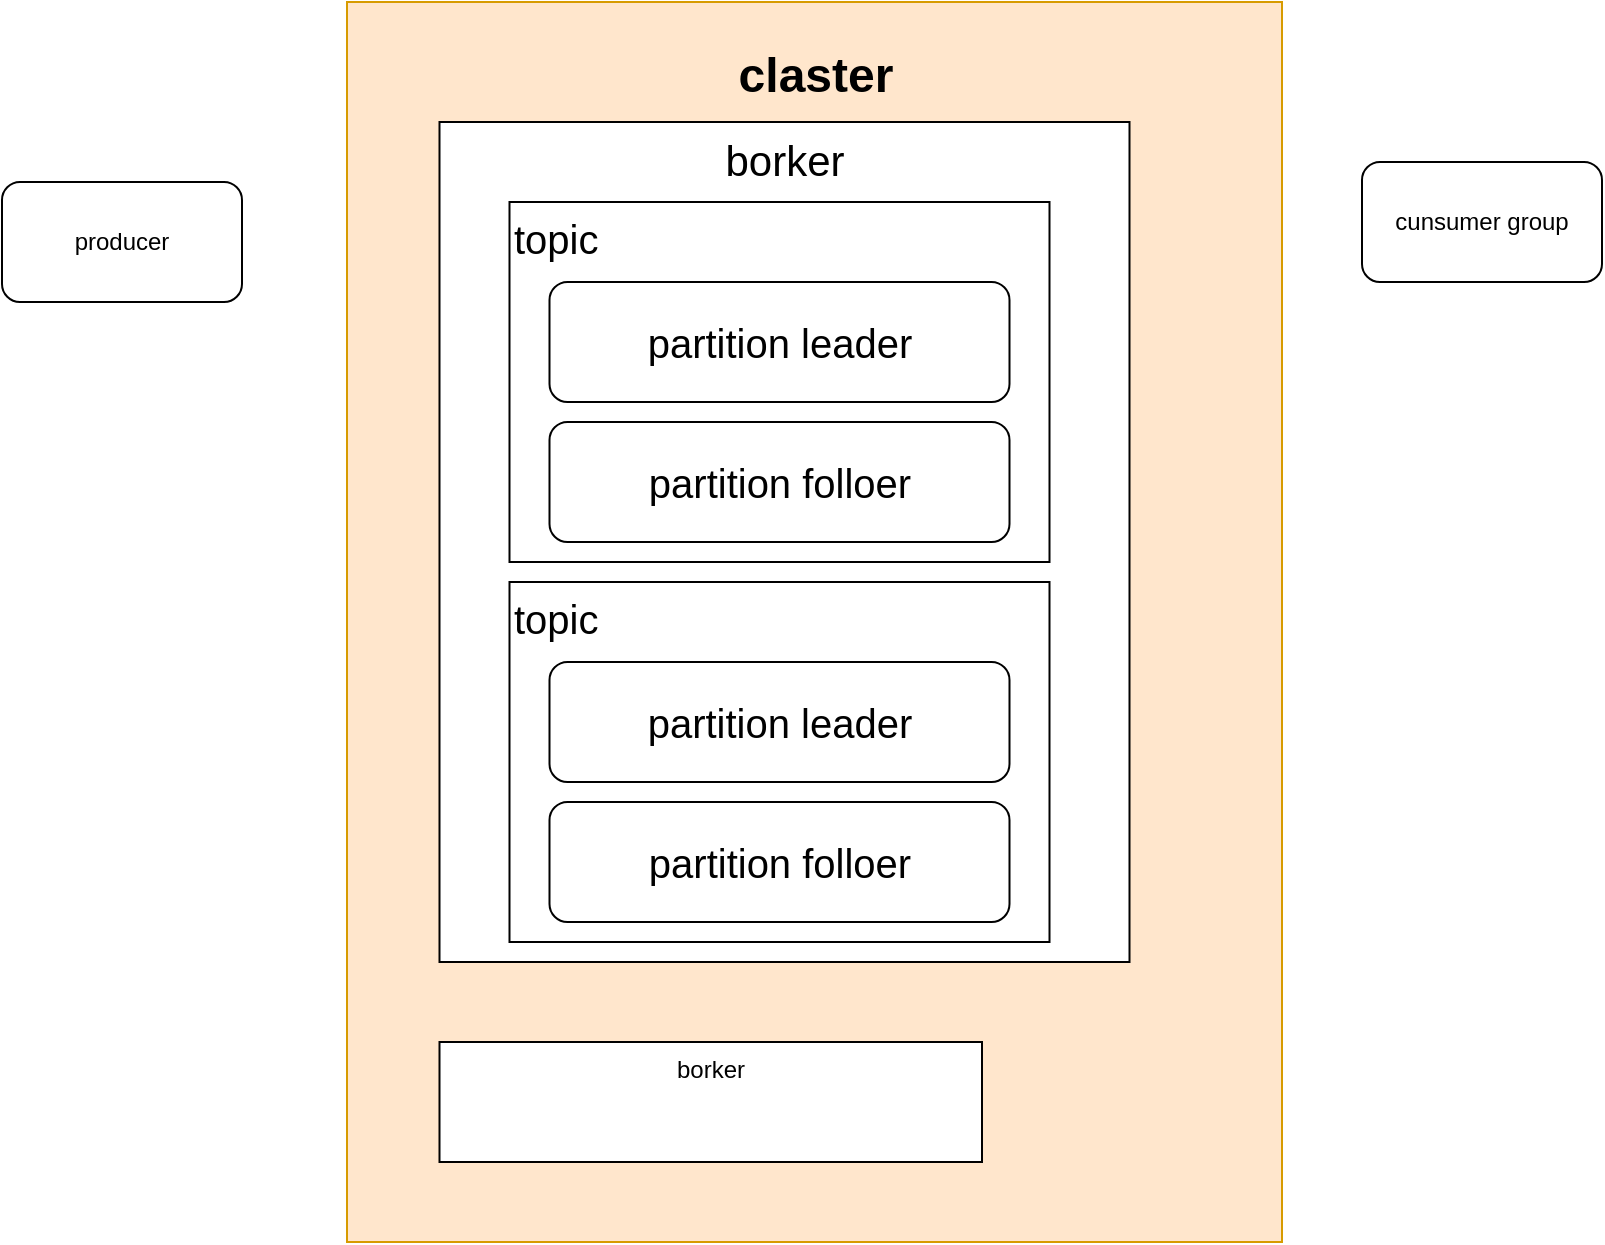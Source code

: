 <mxfile version="20.5.3" type="embed"><diagram id="hqoDyM9kvobbUqlxVi1t" name="Page-1"><mxGraphModel dx="1642" dy="582" grid="1" gridSize="10" guides="1" tooltips="1" connect="1" arrows="1" fold="1" page="1" pageScale="1" pageWidth="850" pageHeight="1100" math="0" shadow="0"><root><mxCell id="0"/><mxCell id="1" parent="0"/><mxCell id="9" value="&lt;h1&gt;claster&lt;/h1&gt;" style="rounded=0;whiteSpace=wrap;html=1;fillColor=#ffe6cc;strokeColor=#d79b00;align=center;verticalAlign=top;" vertex="1" parent="1"><mxGeometry x="162.5" y="30" width="467.5" height="620" as="geometry"/></mxCell><mxCell id="2" value="producer" style="rounded=1;whiteSpace=wrap;html=1;" parent="1" vertex="1"><mxGeometry x="-10" y="120" width="120" height="60" as="geometry"/></mxCell><mxCell id="4" value="cunsumer group" style="rounded=1;whiteSpace=wrap;html=1;" parent="1" vertex="1"><mxGeometry x="670" y="110" width="120" height="60" as="geometry"/></mxCell><mxCell id="7" value="borker" style="rounded=0;whiteSpace=wrap;html=1;align=center;verticalAlign=top;" vertex="1" parent="1"><mxGeometry x="208.75" y="550" width="271.25" height="60" as="geometry"/></mxCell><mxCell id="21" value="" style="group;" vertex="1" connectable="0" parent="1"><mxGeometry x="208.75" y="90" width="345" height="420" as="geometry"/></mxCell><mxCell id="6" value="&lt;font style=&quot;font-size: 21px;&quot;&gt;borker&lt;/font&gt;" style="rounded=0;whiteSpace=wrap;html=1;align=center;verticalAlign=top;" parent="21" vertex="1"><mxGeometry width="345" height="420" as="geometry"/></mxCell><mxCell id="16" value="" style="group;" vertex="1" connectable="0" parent="21"><mxGeometry x="35" y="40" width="270" height="180" as="geometry"/></mxCell><mxCell id="13" value="topic" style="rounded=0;whiteSpace=wrap;html=1;verticalAlign=top;fontSize=20;align=left;movable=1;resizable=1;rotatable=1;deletable=1;editable=1;connectable=1;" vertex="1" parent="16"><mxGeometry width="270" height="180" as="geometry"/></mxCell><mxCell id="14" value="partition leader" style="rounded=1;whiteSpace=wrap;html=1;fontSize=20;movable=0;resizable=0;rotatable=0;deletable=0;editable=0;connectable=0;" vertex="1" parent="16"><mxGeometry x="20" y="40" width="230" height="60" as="geometry"/></mxCell><mxCell id="15" value="partition folloer" style="rounded=1;whiteSpace=wrap;html=1;fontSize=20;movable=0;resizable=0;rotatable=0;deletable=0;editable=0;connectable=0;" vertex="1" parent="16"><mxGeometry x="20" y="110" width="230" height="60" as="geometry"/></mxCell><mxCell id="17" value="" style="group;" vertex="1" connectable="0" parent="21"><mxGeometry x="35" y="230" width="270" height="180" as="geometry"/></mxCell><mxCell id="18" value="topic" style="rounded=0;whiteSpace=wrap;html=1;verticalAlign=top;fontSize=20;align=left;movable=1;resizable=1;rotatable=1;deletable=1;editable=1;connectable=1;" vertex="1" parent="17"><mxGeometry width="270" height="180" as="geometry"/></mxCell><mxCell id="19" value="partition leader" style="rounded=1;whiteSpace=wrap;html=1;fontSize=20;movable=0;resizable=0;rotatable=0;deletable=0;editable=0;connectable=0;" vertex="1" parent="17"><mxGeometry x="20" y="40" width="230" height="60" as="geometry"/></mxCell><mxCell id="20" value="partition folloer" style="rounded=1;whiteSpace=wrap;html=1;fontSize=20;movable=0;resizable=0;rotatable=0;deletable=0;editable=0;connectable=0;" vertex="1" parent="17"><mxGeometry x="20" y="110" width="230" height="60" as="geometry"/></mxCell></root></mxGraphModel></diagram></mxfile>